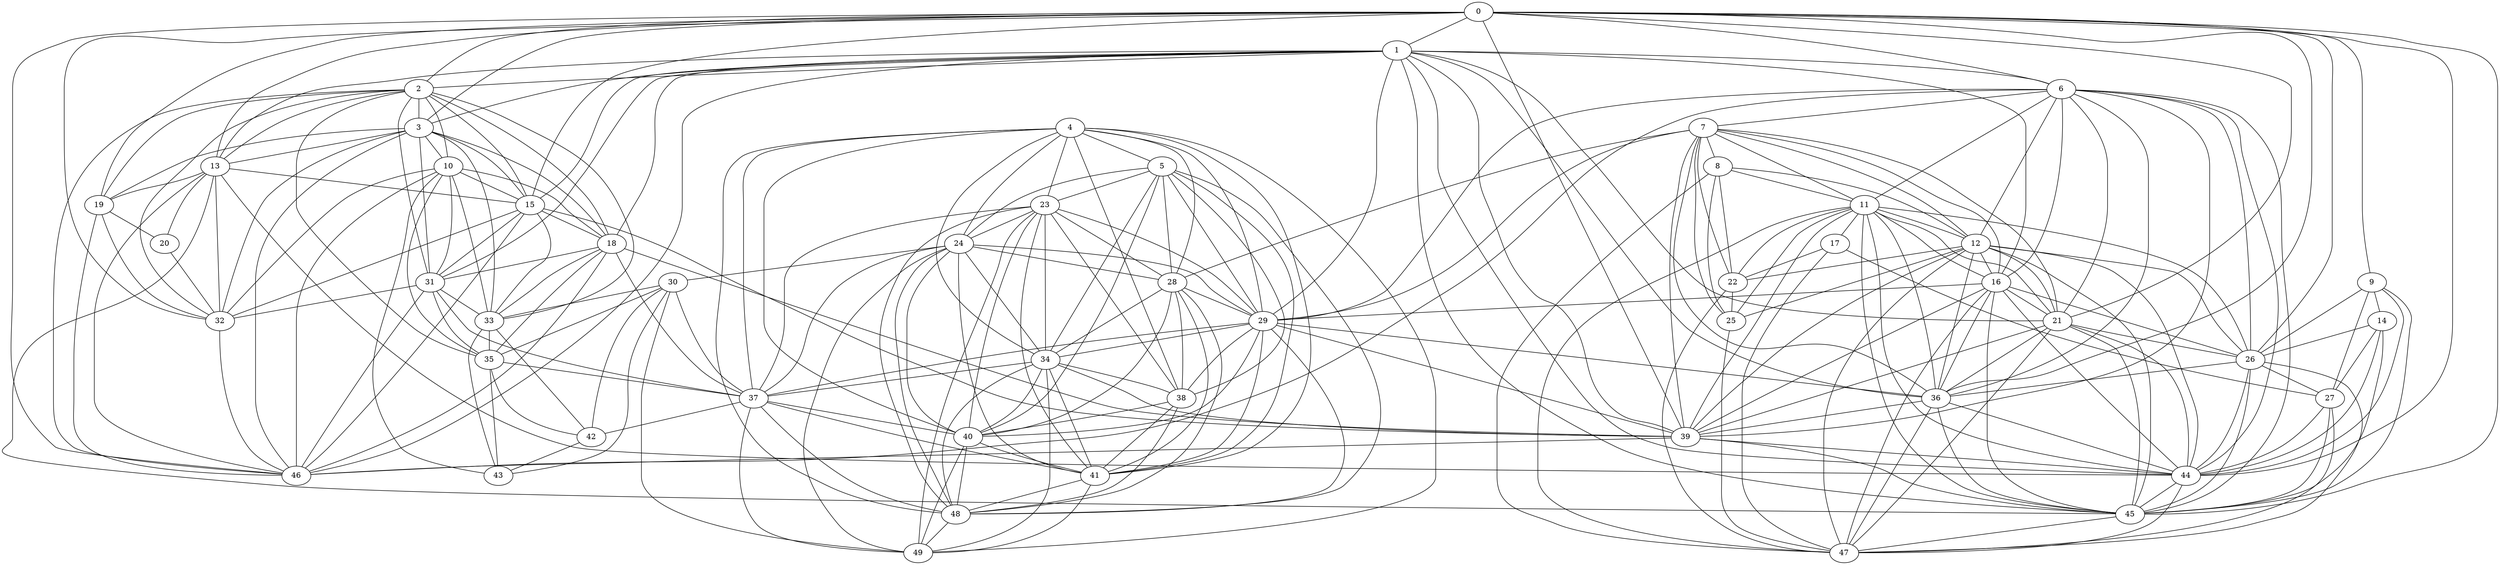 graph grafoGeografico_50_30  {
0;
1;
2;
3;
4;
5;
6;
7;
8;
9;
10;
11;
12;
13;
14;
15;
16;
17;
18;
19;
20;
21;
22;
23;
24;
25;
26;
27;
28;
29;
30;
31;
32;
33;
34;
35;
36;
37;
38;
39;
40;
41;
42;
43;
44;
45;
46;
47;
48;
49;
0 -- 1;
0 -- 2;
0 -- 3;
0 -- 6;
0 -- 9;
0 -- 13;
0 -- 15;
0 -- 19;
0 -- 21;
0 -- 26;
0 -- 32;
0 -- 36;
0 -- 39;
0 -- 44;
0 -- 45;
0 -- 46;
1 -- 2;
1 -- 3;
1 -- 6;
1 -- 13;
1 -- 15;
1 -- 16;
1 -- 18;
1 -- 21;
1 -- 29;
1 -- 31;
1 -- 36;
1 -- 39;
1 -- 44;
1 -- 45;
1 -- 46;
2 -- 3;
2 -- 10;
2 -- 13;
2 -- 15;
2 -- 18;
2 -- 19;
2 -- 31;
2 -- 32;
2 -- 33;
2 -- 35;
2 -- 46;
3 -- 10;
3 -- 13;
3 -- 15;
3 -- 18;
3 -- 19;
3 -- 31;
3 -- 32;
3 -- 33;
3 -- 46;
4 -- 5;
4 -- 23;
4 -- 24;
4 -- 28;
4 -- 29;
4 -- 34;
4 -- 37;
4 -- 38;
4 -- 40;
4 -- 41;
4 -- 48;
4 -- 49;
5 -- 23;
5 -- 24;
5 -- 28;
5 -- 29;
5 -- 34;
5 -- 38;
5 -- 40;
5 -- 41;
5 -- 48;
6 -- 7;
6 -- 11;
6 -- 12;
6 -- 16;
6 -- 21;
6 -- 26;
6 -- 29;
6 -- 36;
6 -- 39;
6 -- 44;
6 -- 45;
6 -- 46;
7 -- 8;
7 -- 11;
7 -- 12;
7 -- 16;
7 -- 21;
7 -- 22;
7 -- 25;
7 -- 28;
7 -- 29;
7 -- 36;
7 -- 39;
8 -- 11;
8 -- 12;
8 -- 22;
8 -- 25;
8 -- 47;
9 -- 14;
9 -- 26;
9 -- 27;
9 -- 44;
9 -- 45;
10 -- 15;
10 -- 18;
10 -- 31;
10 -- 32;
10 -- 33;
10 -- 35;
10 -- 43;
10 -- 46;
11 -- 12;
11 -- 16;
11 -- 17;
11 -- 21;
11 -- 22;
11 -- 25;
11 -- 26;
11 -- 36;
11 -- 39;
11 -- 44;
11 -- 45;
11 -- 47;
12 -- 16;
12 -- 21;
12 -- 22;
12 -- 25;
12 -- 26;
12 -- 36;
12 -- 39;
12 -- 44;
12 -- 45;
12 -- 47;
13 -- 15;
13 -- 19;
13 -- 20;
13 -- 32;
13 -- 44;
13 -- 45;
13 -- 46;
14 -- 26;
14 -- 27;
14 -- 44;
14 -- 45;
15 -- 18;
15 -- 31;
15 -- 32;
15 -- 33;
15 -- 39;
15 -- 46;
16 -- 21;
16 -- 26;
16 -- 29;
16 -- 36;
16 -- 39;
16 -- 44;
16 -- 45;
16 -- 47;
17 -- 22;
17 -- 27;
17 -- 47;
18 -- 31;
18 -- 33;
18 -- 35;
18 -- 37;
18 -- 39;
18 -- 46;
19 -- 20;
19 -- 32;
19 -- 46;
20 -- 32;
21 -- 26;
21 -- 36;
21 -- 39;
21 -- 44;
21 -- 45;
21 -- 47;
22 -- 25;
22 -- 47;
23 -- 24;
23 -- 28;
23 -- 29;
23 -- 34;
23 -- 37;
23 -- 38;
23 -- 40;
23 -- 41;
23 -- 48;
23 -- 49;
24 -- 28;
24 -- 29;
24 -- 30;
24 -- 34;
24 -- 37;
24 -- 40;
24 -- 41;
24 -- 48;
24 -- 49;
25 -- 47;
26 -- 27;
26 -- 36;
26 -- 44;
26 -- 45;
26 -- 47;
27 -- 44;
27 -- 45;
27 -- 47;
28 -- 29;
28 -- 34;
28 -- 38;
28 -- 40;
28 -- 41;
28 -- 48;
29 -- 34;
29 -- 36;
29 -- 37;
29 -- 38;
29 -- 39;
29 -- 40;
29 -- 41;
29 -- 48;
30 -- 33;
30 -- 35;
30 -- 37;
30 -- 42;
30 -- 43;
30 -- 49;
31 -- 32;
31 -- 33;
31 -- 35;
31 -- 37;
31 -- 46;
32 -- 46;
33 -- 35;
33 -- 42;
33 -- 43;
34 -- 37;
34 -- 38;
34 -- 39;
34 -- 40;
34 -- 41;
34 -- 48;
34 -- 49;
35 -- 37;
35 -- 42;
35 -- 43;
36 -- 39;
36 -- 44;
36 -- 45;
36 -- 47;
37 -- 40;
37 -- 41;
37 -- 42;
37 -- 48;
37 -- 49;
38 -- 40;
38 -- 41;
38 -- 48;
39 -- 44;
39 -- 45;
39 -- 46;
40 -- 41;
40 -- 48;
40 -- 49;
41 -- 48;
41 -- 49;
42 -- 43;
44 -- 45;
44 -- 47;
45 -- 47;
48 -- 49;
}